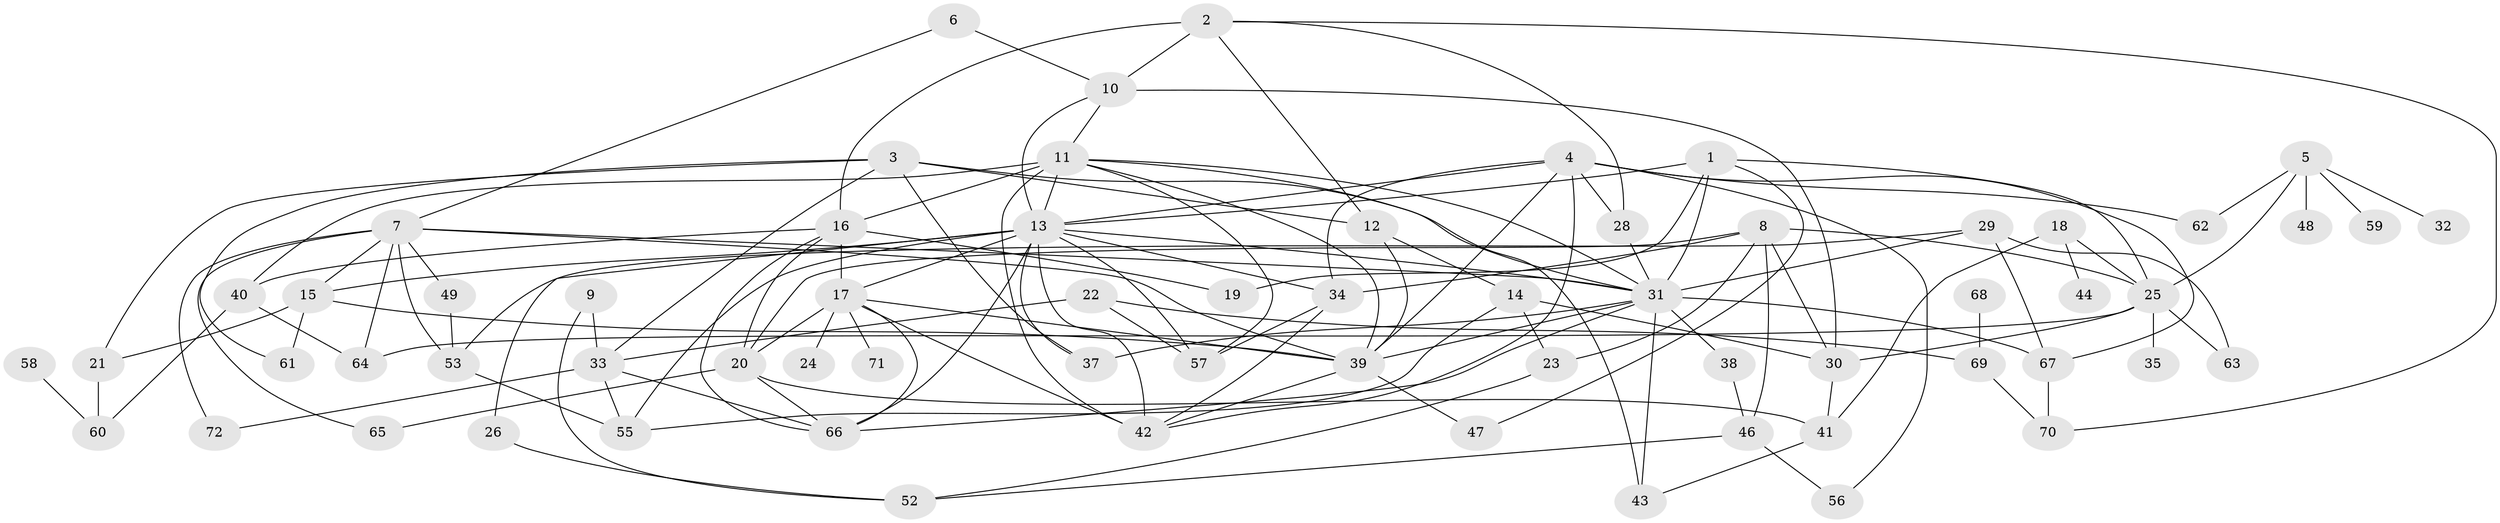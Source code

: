 // original degree distribution, {1: 0.16783216783216784, 2: 0.21678321678321677, 5: 0.13986013986013987, 3: 0.21678321678321677, 7: 0.02097902097902098, 4: 0.15384615384615385, 6: 0.03496503496503497, 0: 0.04195804195804196, 10: 0.006993006993006993}
// Generated by graph-tools (version 1.1) at 2025/33/03/09/25 02:33:37]
// undirected, 66 vertices, 134 edges
graph export_dot {
graph [start="1"]
  node [color=gray90,style=filled];
  1;
  2;
  3;
  4;
  5;
  6;
  7;
  8;
  9;
  10;
  11;
  12;
  13;
  14;
  15;
  16;
  17;
  18;
  19;
  20;
  21;
  22;
  23;
  24;
  25;
  26;
  28;
  29;
  30;
  31;
  32;
  33;
  34;
  35;
  37;
  38;
  39;
  40;
  41;
  42;
  43;
  44;
  46;
  47;
  48;
  49;
  52;
  53;
  55;
  56;
  57;
  58;
  59;
  60;
  61;
  62;
  63;
  64;
  65;
  66;
  67;
  68;
  69;
  70;
  71;
  72;
  1 -- 13 [weight=1.0];
  1 -- 19 [weight=1.0];
  1 -- 25 [weight=1.0];
  1 -- 31 [weight=1.0];
  1 -- 47 [weight=1.0];
  2 -- 10 [weight=2.0];
  2 -- 12 [weight=1.0];
  2 -- 16 [weight=1.0];
  2 -- 28 [weight=1.0];
  2 -- 70 [weight=1.0];
  3 -- 12 [weight=1.0];
  3 -- 21 [weight=1.0];
  3 -- 31 [weight=1.0];
  3 -- 33 [weight=1.0];
  3 -- 37 [weight=1.0];
  3 -- 61 [weight=1.0];
  4 -- 13 [weight=1.0];
  4 -- 28 [weight=2.0];
  4 -- 34 [weight=1.0];
  4 -- 39 [weight=1.0];
  4 -- 42 [weight=1.0];
  4 -- 56 [weight=1.0];
  4 -- 62 [weight=1.0];
  4 -- 67 [weight=1.0];
  5 -- 25 [weight=1.0];
  5 -- 32 [weight=1.0];
  5 -- 48 [weight=1.0];
  5 -- 59 [weight=1.0];
  5 -- 62 [weight=1.0];
  6 -- 7 [weight=1.0];
  6 -- 10 [weight=1.0];
  7 -- 15 [weight=1.0];
  7 -- 31 [weight=1.0];
  7 -- 39 [weight=1.0];
  7 -- 49 [weight=1.0];
  7 -- 53 [weight=1.0];
  7 -- 64 [weight=1.0];
  7 -- 65 [weight=1.0];
  7 -- 72 [weight=1.0];
  8 -- 20 [weight=1.0];
  8 -- 23 [weight=2.0];
  8 -- 25 [weight=1.0];
  8 -- 30 [weight=1.0];
  8 -- 34 [weight=1.0];
  8 -- 46 [weight=1.0];
  9 -- 33 [weight=1.0];
  9 -- 52 [weight=1.0];
  10 -- 11 [weight=1.0];
  10 -- 13 [weight=1.0];
  10 -- 30 [weight=1.0];
  11 -- 13 [weight=2.0];
  11 -- 16 [weight=2.0];
  11 -- 31 [weight=2.0];
  11 -- 39 [weight=1.0];
  11 -- 40 [weight=3.0];
  11 -- 42 [weight=1.0];
  11 -- 43 [weight=1.0];
  11 -- 57 [weight=1.0];
  12 -- 14 [weight=1.0];
  12 -- 39 [weight=1.0];
  13 -- 15 [weight=1.0];
  13 -- 17 [weight=1.0];
  13 -- 26 [weight=1.0];
  13 -- 31 [weight=1.0];
  13 -- 34 [weight=1.0];
  13 -- 37 [weight=2.0];
  13 -- 42 [weight=2.0];
  13 -- 55 [weight=1.0];
  13 -- 57 [weight=1.0];
  13 -- 66 [weight=1.0];
  14 -- 23 [weight=1.0];
  14 -- 30 [weight=1.0];
  14 -- 55 [weight=1.0];
  15 -- 21 [weight=1.0];
  15 -- 39 [weight=1.0];
  15 -- 61 [weight=1.0];
  16 -- 17 [weight=1.0];
  16 -- 19 [weight=1.0];
  16 -- 20 [weight=1.0];
  16 -- 40 [weight=1.0];
  16 -- 66 [weight=1.0];
  17 -- 20 [weight=1.0];
  17 -- 24 [weight=3.0];
  17 -- 39 [weight=2.0];
  17 -- 42 [weight=1.0];
  17 -- 66 [weight=1.0];
  17 -- 71 [weight=1.0];
  18 -- 25 [weight=1.0];
  18 -- 41 [weight=1.0];
  18 -- 44 [weight=1.0];
  20 -- 41 [weight=1.0];
  20 -- 65 [weight=1.0];
  20 -- 66 [weight=1.0];
  21 -- 60 [weight=1.0];
  22 -- 33 [weight=1.0];
  22 -- 57 [weight=1.0];
  22 -- 69 [weight=1.0];
  23 -- 52 [weight=1.0];
  25 -- 30 [weight=1.0];
  25 -- 35 [weight=1.0];
  25 -- 63 [weight=1.0];
  25 -- 64 [weight=1.0];
  26 -- 52 [weight=1.0];
  28 -- 31 [weight=1.0];
  29 -- 31 [weight=1.0];
  29 -- 53 [weight=1.0];
  29 -- 63 [weight=1.0];
  29 -- 67 [weight=1.0];
  30 -- 41 [weight=1.0];
  31 -- 37 [weight=1.0];
  31 -- 38 [weight=1.0];
  31 -- 39 [weight=1.0];
  31 -- 43 [weight=1.0];
  31 -- 66 [weight=1.0];
  31 -- 67 [weight=1.0];
  33 -- 55 [weight=1.0];
  33 -- 66 [weight=1.0];
  33 -- 72 [weight=1.0];
  34 -- 42 [weight=1.0];
  34 -- 57 [weight=1.0];
  38 -- 46 [weight=1.0];
  39 -- 42 [weight=1.0];
  39 -- 47 [weight=1.0];
  40 -- 60 [weight=1.0];
  40 -- 64 [weight=1.0];
  41 -- 43 [weight=1.0];
  46 -- 52 [weight=1.0];
  46 -- 56 [weight=1.0];
  49 -- 53 [weight=1.0];
  53 -- 55 [weight=1.0];
  58 -- 60 [weight=1.0];
  67 -- 70 [weight=1.0];
  68 -- 69 [weight=1.0];
  69 -- 70 [weight=1.0];
}
